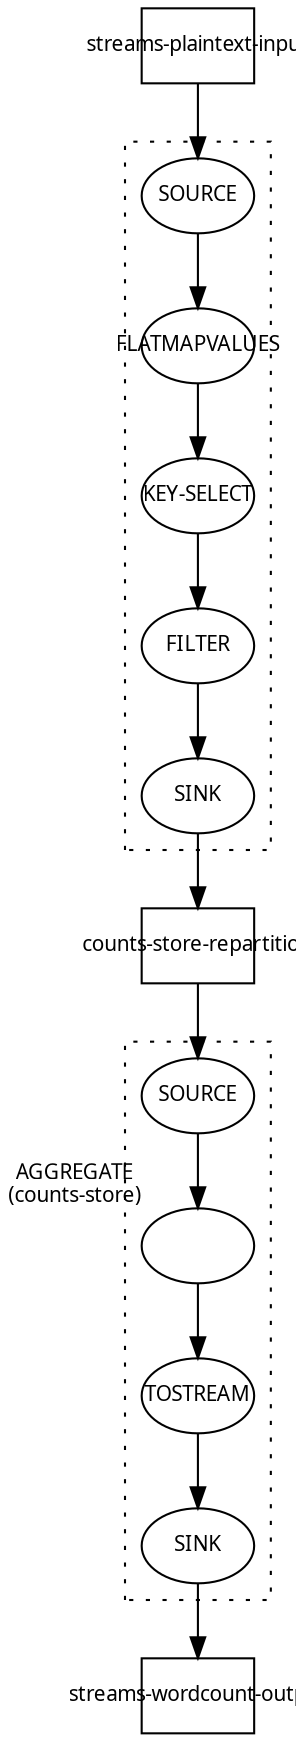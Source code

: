digraph g_word_count {
  graph [fontname = "sans-serif", fontsize=10];
  node [fontname = "sans-serif", fontsize=10];
  edge [fontname = "sans-serif", fontsize=10];
  counts_store_repartition [shape=box, fixedsize=true, label="counts-store-repartition", xlabel=""];
  counts_store_repartition [shape=box, fixedsize=true, label="counts-store-repartition", xlabel=""];
  streams_plaintext_input [shape=box, fixedsize=true, label="streams-plaintext-input", xlabel=""];
  streams_wordcount_output [shape=box, fixedsize=true, label="streams-wordcount-output", xlabel=""];
  KSTREAM_SINK_0000000004 -> counts_store_repartition;
  KSTREAM_SINK_0000000008 -> streams_wordcount_output;
  counts_store_repartition -> KSTREAM_SOURCE_0000000006;
  streams_plaintext_input -> KSTREAM_SOURCE_0000000000;
  subgraph cluster_0 {
    style=dotted;
    KSTREAM_FILTER_0000000005 -> KSTREAM_SINK_0000000004;
    KSTREAM_FLATMAPVALUES_0000000001 -> KSTREAM_KEY_SELECT_0000000002;
    KSTREAM_KEY_SELECT_0000000002 -> KSTREAM_FILTER_0000000005;
    KSTREAM_SOURCE_0000000000 -> KSTREAM_FLATMAPVALUES_0000000001;
    KSTREAM_SOURCE_0000000000 [shape=ellipse, fixedsize=true, label="SOURCE", xlabel=""];
    KSTREAM_FILTER_0000000005 [shape=ellipse, fixedsize=true, label="FILTER", xlabel=""];
    KSTREAM_FLATMAPVALUES_0000000001 [shape=ellipse, fixedsize=true, label="FLATMAPVALUES", xlabel=""];
    KSTREAM_KEY_SELECT_0000000002 [shape=ellipse, fixedsize=true, label="KEY-SELECT", xlabel=""];
    KSTREAM_SINK_0000000004 [shape=ellipse, fixedsize=true, label="SINK", xlabel=""];
  }
  subgraph cluster_1 {
    style=dotted;
    KSTREAM_AGGREGATE_0000000003 -> KTABLE_TOSTREAM_0000000007;
    KSTREAM_SOURCE_0000000006 -> KSTREAM_AGGREGATE_0000000003;
    KTABLE_TOSTREAM_0000000007 -> KSTREAM_SINK_0000000008;
    KSTREAM_SOURCE_0000000006 [shape=ellipse, fixedsize=true, label="SOURCE", xlabel=""];
    KSTREAM_AGGREGATE_0000000003 [shape=ellipse, image="cylinder.png", imagescale=true, fixedsize=true, label="", xlabel="AGGREGATE
(counts-store)"];
    KTABLE_TOSTREAM_0000000007 [shape=ellipse, fixedsize=true, label="TOSTREAM", xlabel=""];
    KSTREAM_SINK_0000000008 [shape=ellipse, fixedsize=true, label="SINK", xlabel=""];
  }
}
